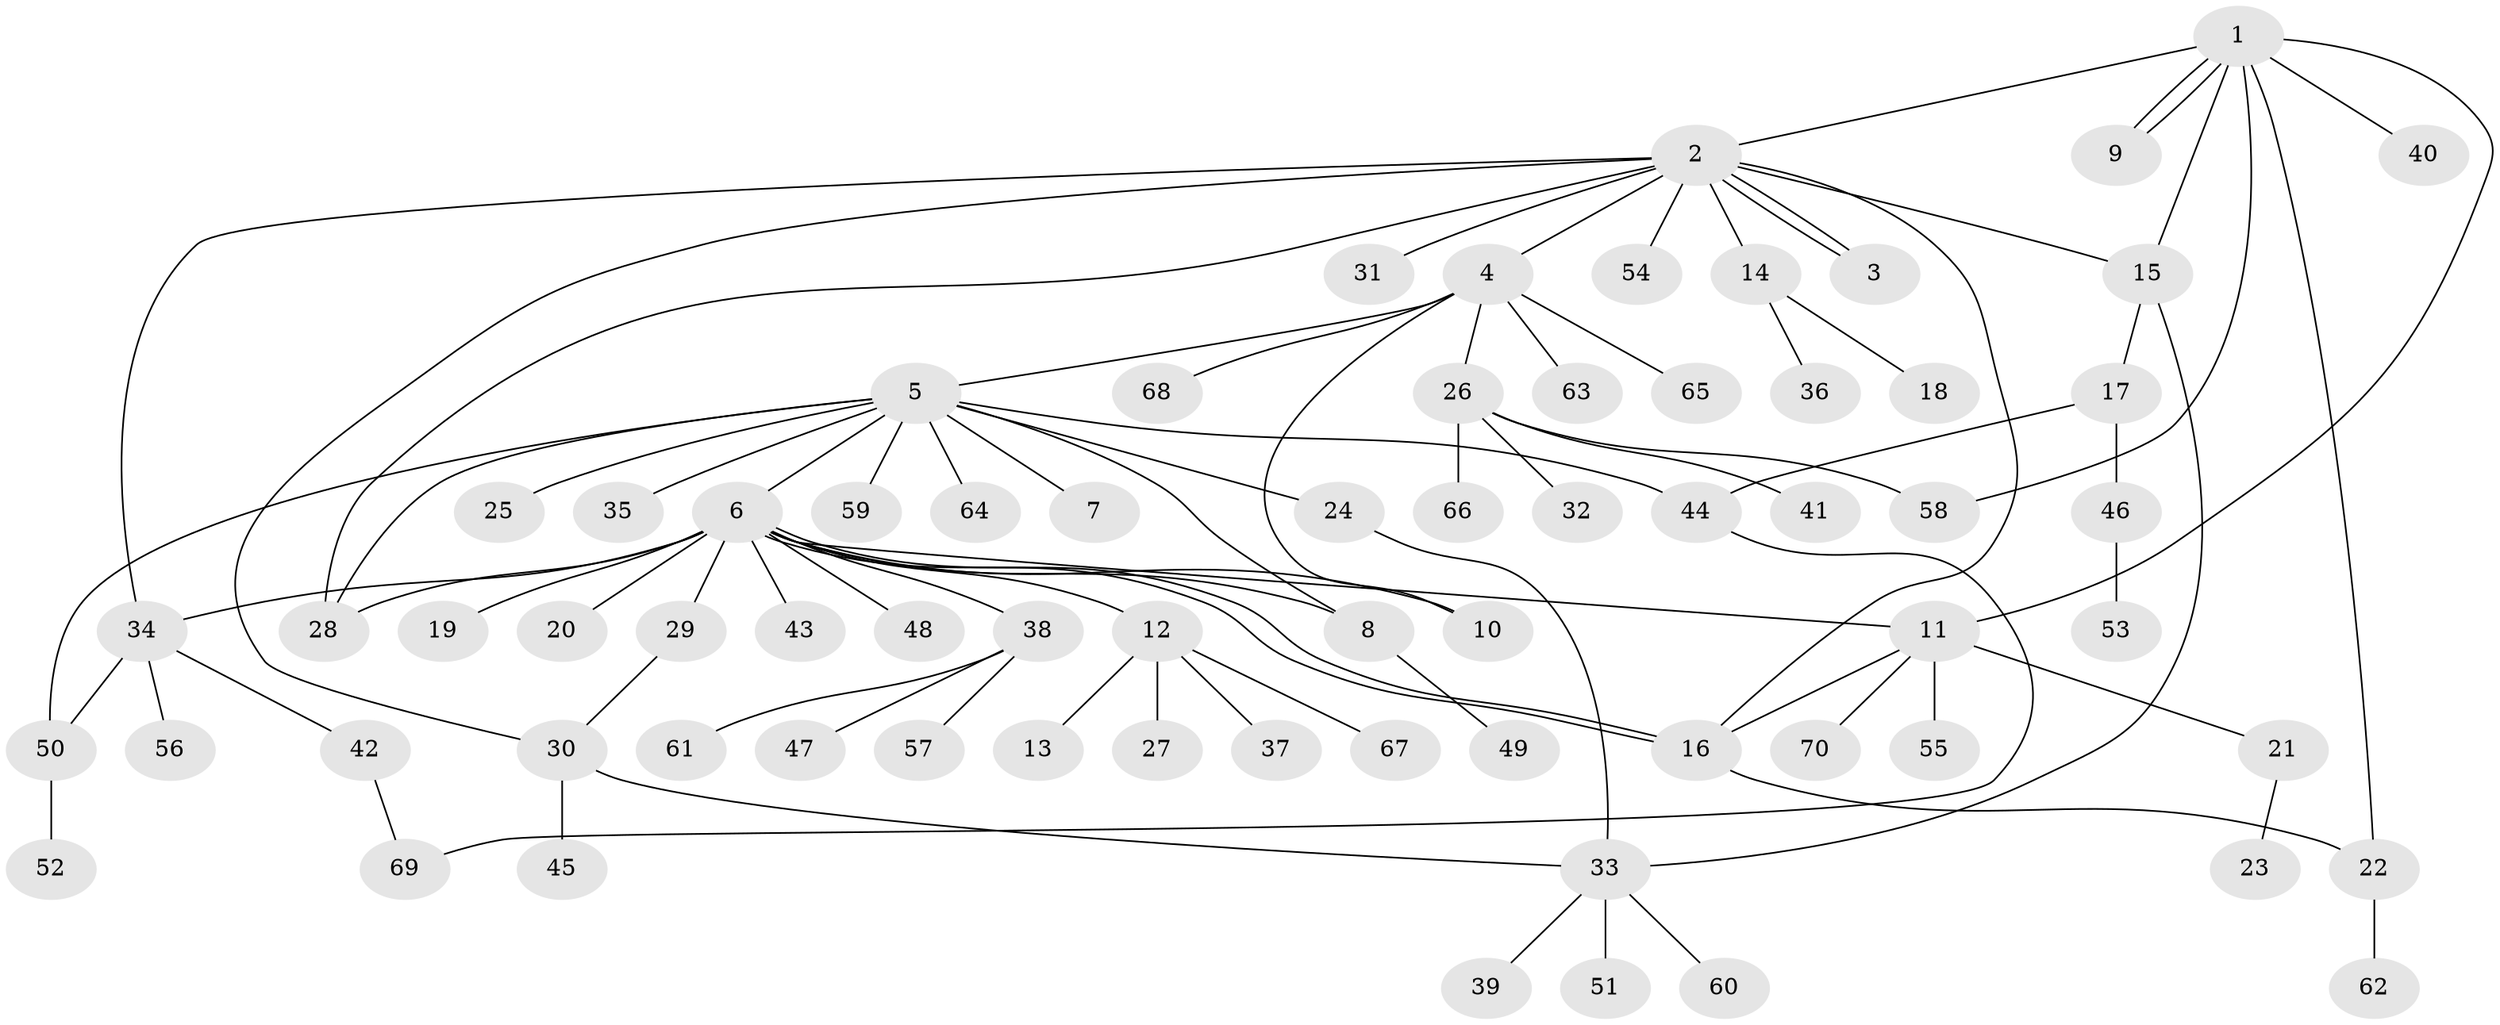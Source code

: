 // coarse degree distribution, {8: 0.019230769230769232, 17: 0.019230769230769232, 2: 0.15384615384615385, 11: 0.019230769230769232, 14: 0.019230769230769232, 1: 0.5576923076923077, 5: 0.057692307692307696, 4: 0.09615384615384616, 6: 0.019230769230769232, 3: 0.038461538461538464}
// Generated by graph-tools (version 1.1) at 2025/41/03/06/25 10:41:49]
// undirected, 70 vertices, 89 edges
graph export_dot {
graph [start="1"]
  node [color=gray90,style=filled];
  1;
  2;
  3;
  4;
  5;
  6;
  7;
  8;
  9;
  10;
  11;
  12;
  13;
  14;
  15;
  16;
  17;
  18;
  19;
  20;
  21;
  22;
  23;
  24;
  25;
  26;
  27;
  28;
  29;
  30;
  31;
  32;
  33;
  34;
  35;
  36;
  37;
  38;
  39;
  40;
  41;
  42;
  43;
  44;
  45;
  46;
  47;
  48;
  49;
  50;
  51;
  52;
  53;
  54;
  55;
  56;
  57;
  58;
  59;
  60;
  61;
  62;
  63;
  64;
  65;
  66;
  67;
  68;
  69;
  70;
  1 -- 2;
  1 -- 9;
  1 -- 9;
  1 -- 11;
  1 -- 15;
  1 -- 22;
  1 -- 40;
  1 -- 58;
  2 -- 3;
  2 -- 3;
  2 -- 4;
  2 -- 14;
  2 -- 15;
  2 -- 16;
  2 -- 28;
  2 -- 30;
  2 -- 31;
  2 -- 34;
  2 -- 54;
  4 -- 5;
  4 -- 10;
  4 -- 26;
  4 -- 63;
  4 -- 65;
  4 -- 68;
  5 -- 6;
  5 -- 7;
  5 -- 8;
  5 -- 24;
  5 -- 25;
  5 -- 28;
  5 -- 35;
  5 -- 44;
  5 -- 50;
  5 -- 59;
  5 -- 64;
  6 -- 8;
  6 -- 10;
  6 -- 11;
  6 -- 12;
  6 -- 16;
  6 -- 16;
  6 -- 19;
  6 -- 20;
  6 -- 28;
  6 -- 29;
  6 -- 34;
  6 -- 38;
  6 -- 43;
  6 -- 48;
  8 -- 49;
  11 -- 16;
  11 -- 21;
  11 -- 55;
  11 -- 70;
  12 -- 13;
  12 -- 27;
  12 -- 37;
  12 -- 67;
  14 -- 18;
  14 -- 36;
  15 -- 17;
  15 -- 33;
  16 -- 22;
  17 -- 44;
  17 -- 46;
  21 -- 23;
  22 -- 62;
  24 -- 33;
  26 -- 32;
  26 -- 41;
  26 -- 58;
  26 -- 66;
  29 -- 30;
  30 -- 33;
  30 -- 45;
  33 -- 39;
  33 -- 51;
  33 -- 60;
  34 -- 42;
  34 -- 50;
  34 -- 56;
  38 -- 47;
  38 -- 57;
  38 -- 61;
  42 -- 69;
  44 -- 69;
  46 -- 53;
  50 -- 52;
}
